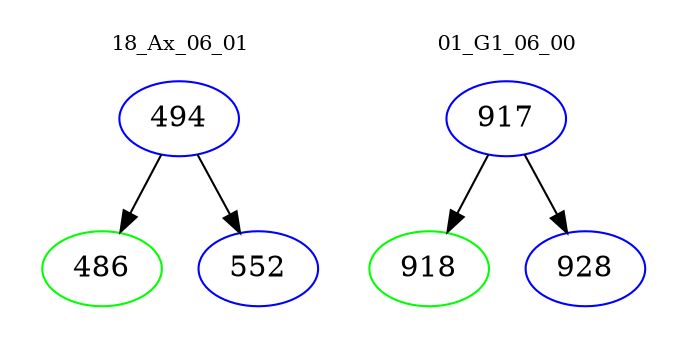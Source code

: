 digraph{
subgraph cluster_0 {
color = white
label = "18_Ax_06_01";
fontsize=10;
T0_494 [label="494", color="blue"]
T0_494 -> T0_486 [color="black"]
T0_486 [label="486", color="green"]
T0_494 -> T0_552 [color="black"]
T0_552 [label="552", color="blue"]
}
subgraph cluster_1 {
color = white
label = "01_G1_06_00";
fontsize=10;
T1_917 [label="917", color="blue"]
T1_917 -> T1_918 [color="black"]
T1_918 [label="918", color="green"]
T1_917 -> T1_928 [color="black"]
T1_928 [label="928", color="blue"]
}
}
